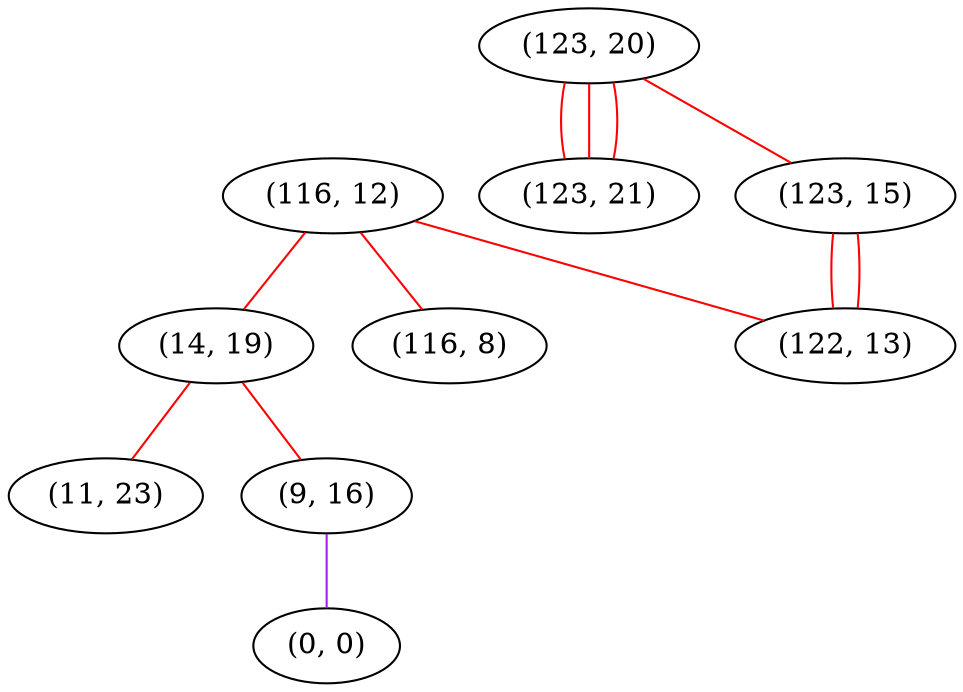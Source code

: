 graph "" {
"(116, 12)";
"(123, 20)";
"(123, 21)";
"(14, 19)";
"(123, 15)";
"(11, 23)";
"(9, 16)";
"(0, 0)";
"(116, 8)";
"(122, 13)";
"(116, 12)" -- "(14, 19)"  [color=red, key=0, weight=1];
"(116, 12)" -- "(122, 13)"  [color=red, key=0, weight=1];
"(116, 12)" -- "(116, 8)"  [color=red, key=0, weight=1];
"(123, 20)" -- "(123, 15)"  [color=red, key=0, weight=1];
"(123, 20)" -- "(123, 21)"  [color=red, key=0, weight=1];
"(123, 20)" -- "(123, 21)"  [color=red, key=1, weight=1];
"(123, 20)" -- "(123, 21)"  [color=red, key=2, weight=1];
"(14, 19)" -- "(11, 23)"  [color=red, key=0, weight=1];
"(14, 19)" -- "(9, 16)"  [color=red, key=0, weight=1];
"(123, 15)" -- "(122, 13)"  [color=red, key=0, weight=1];
"(123, 15)" -- "(122, 13)"  [color=red, key=1, weight=1];
"(9, 16)" -- "(0, 0)"  [color=purple, key=0, weight=4];
}
